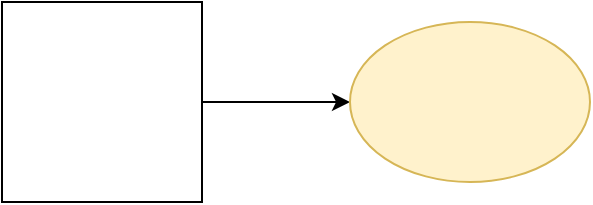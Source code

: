 <mxfile version="14.5.1" type="github"><diagram id="NoleYQL5KbHIh6BEiZlo" name="Page-1"><mxGraphModel dx="1422" dy="745" grid="1" gridSize="10" guides="1" tooltips="1" connect="1" arrows="1" fold="1" page="1" pageScale="1" pageWidth="827" pageHeight="1169" math="0" shadow="0"><root><mxCell id="0"/><mxCell id="1" parent="0"/><mxCell id="eBDnsQb35AWOVq_ucChL-3" style="edgeStyle=orthogonalEdgeStyle;rounded=0;orthogonalLoop=1;jettySize=auto;html=1;" parent="1" source="eBDnsQb35AWOVq_ucChL-1" target="eBDnsQb35AWOVq_ucChL-2" edge="1"><mxGeometry relative="1" as="geometry"/></mxCell><mxCell id="eBDnsQb35AWOVq_ucChL-1" value="" style="whiteSpace=wrap;html=1;aspect=fixed;" parent="1" vertex="1"><mxGeometry x="240" y="210" width="100" height="100" as="geometry"/></mxCell><mxCell id="eBDnsQb35AWOVq_ucChL-2" value="" style="ellipse;whiteSpace=wrap;html=1;fillColor=#fff2cc;strokeColor=#d6b656;" parent="1" vertex="1"><mxGeometry x="414" y="220" width="120" height="80" as="geometry"/></mxCell></root></mxGraphModel></diagram></mxfile>